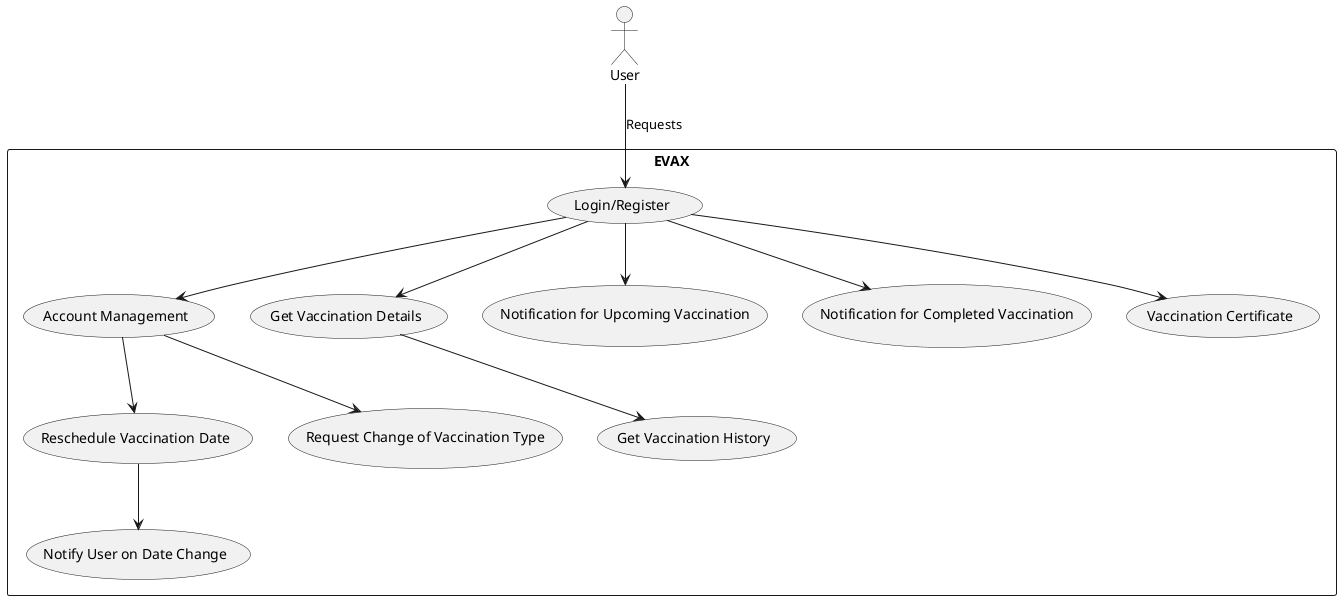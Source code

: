 @startuml EVAX_Startup_UseCase

!define ICONURL https://www.plantuml.com/gsoc-sv-2022-icons
!define ICON(size) <img:ICONURL/size>

!define USER actor ICON(16x16)

actor User as User

rectangle EVAX {
  usecase "Login/Register" as LoginRegister
  usecase "Account Management" as AccountManagement
  usecase "Get Vaccination Details" as GetVaccinationDetails
  usecase "Notification for Upcoming Vaccination" as NotificationUpcoming
  usecase "Notification for Completed Vaccination" as NotificationCompleted
  usecase "Vaccination Certificate" as VaccinationCertificate
  usecase "Get Vaccination History" as GetVaccinationHistory
  usecase "Reschedule Vaccination Date" as RescheduleVaccination
  usecase "Request Change of Vaccination Type" as RequestChange
  usecase "Notify User on Date Change" as NotifyDateChange
}

User --> LoginRegister : Requests
LoginRegister --> AccountManagement
LoginRegister --> GetVaccinationDetails
LoginRegister --> NotificationUpcoming
LoginRegister --> NotificationCompleted
LoginRegister --> VaccinationCertificate
GetVaccinationDetails --> GetVaccinationHistory
AccountManagement --> RescheduleVaccination
AccountManagement --> RequestChange
RescheduleVaccination --> NotifyDateChange

@enduml
